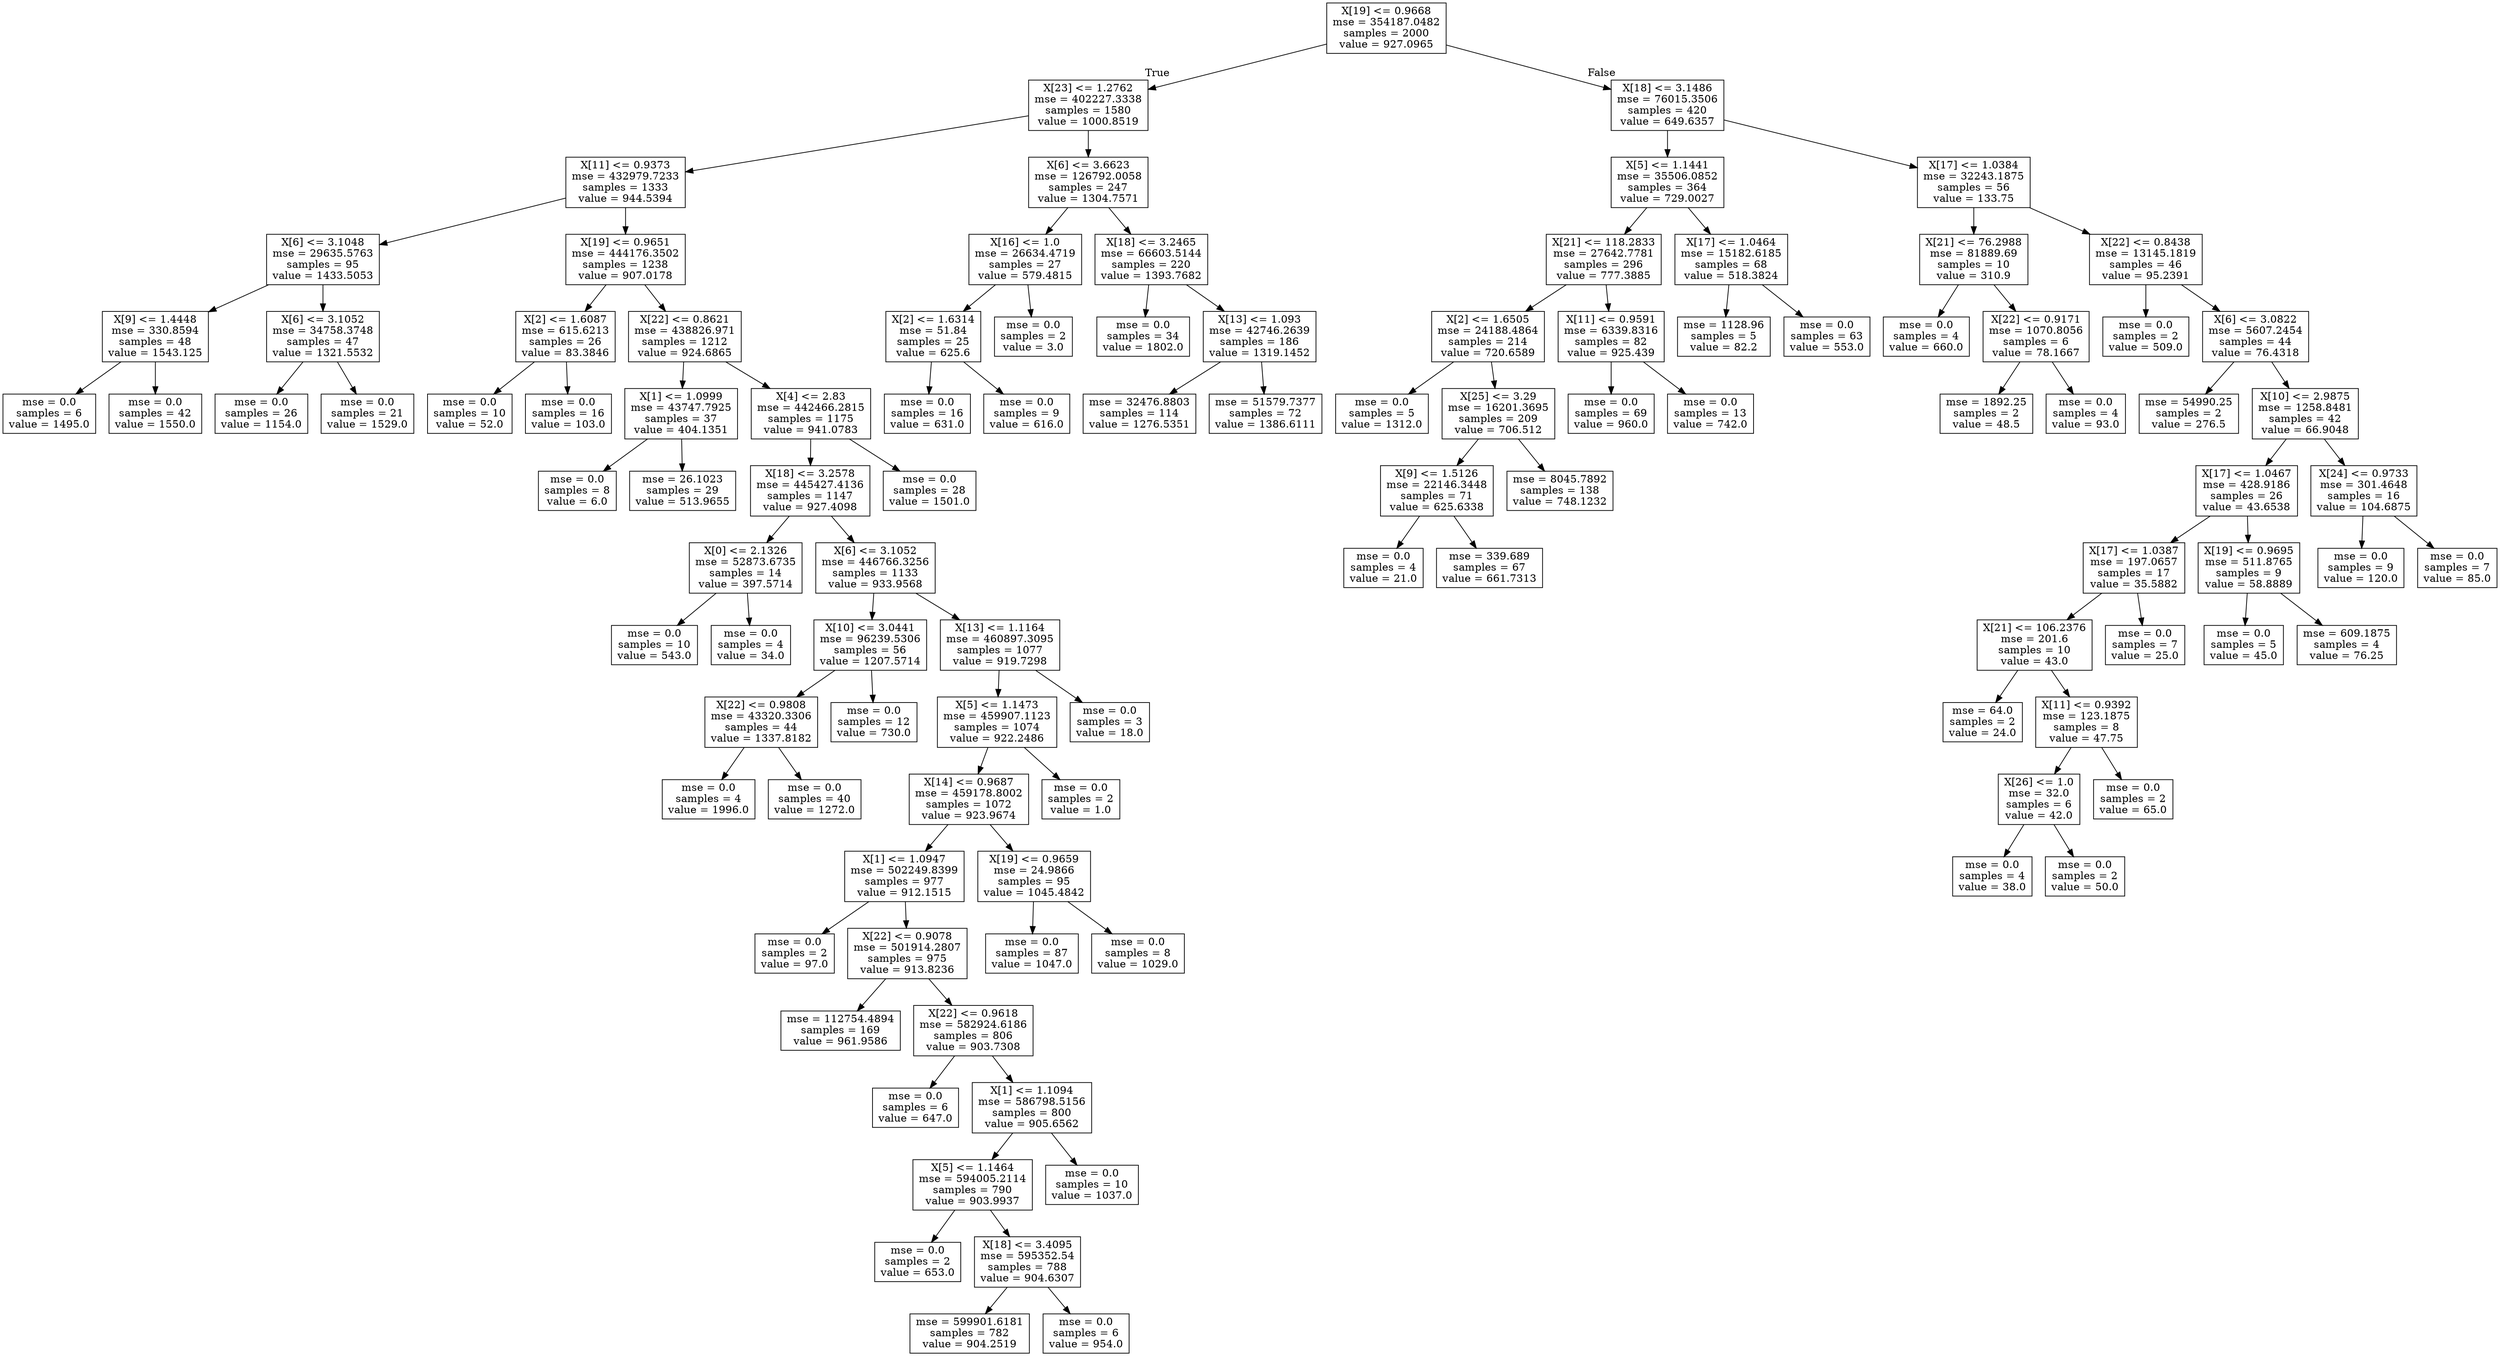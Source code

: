 digraph Tree {
node [shape=box] ;
0 [label="X[19] <= 0.9668\nmse = 354187.0482\nsamples = 2000\nvalue = 927.0965"] ;
1 [label="X[23] <= 1.2762\nmse = 402227.3338\nsamples = 1580\nvalue = 1000.8519"] ;
0 -> 1 [labeldistance=2.5, labelangle=45, headlabel="True"] ;
2 [label="X[11] <= 0.9373\nmse = 432979.7233\nsamples = 1333\nvalue = 944.5394"] ;
1 -> 2 ;
3 [label="X[6] <= 3.1048\nmse = 29635.5763\nsamples = 95\nvalue = 1433.5053"] ;
2 -> 3 ;
4 [label="X[9] <= 1.4448\nmse = 330.8594\nsamples = 48\nvalue = 1543.125"] ;
3 -> 4 ;
5 [label="mse = 0.0\nsamples = 6\nvalue = 1495.0"] ;
4 -> 5 ;
6 [label="mse = 0.0\nsamples = 42\nvalue = 1550.0"] ;
4 -> 6 ;
7 [label="X[6] <= 3.1052\nmse = 34758.3748\nsamples = 47\nvalue = 1321.5532"] ;
3 -> 7 ;
8 [label="mse = 0.0\nsamples = 26\nvalue = 1154.0"] ;
7 -> 8 ;
9 [label="mse = 0.0\nsamples = 21\nvalue = 1529.0"] ;
7 -> 9 ;
10 [label="X[19] <= 0.9651\nmse = 444176.3502\nsamples = 1238\nvalue = 907.0178"] ;
2 -> 10 ;
11 [label="X[2] <= 1.6087\nmse = 615.6213\nsamples = 26\nvalue = 83.3846"] ;
10 -> 11 ;
12 [label="mse = 0.0\nsamples = 10\nvalue = 52.0"] ;
11 -> 12 ;
13 [label="mse = 0.0\nsamples = 16\nvalue = 103.0"] ;
11 -> 13 ;
14 [label="X[22] <= 0.8621\nmse = 438826.971\nsamples = 1212\nvalue = 924.6865"] ;
10 -> 14 ;
15 [label="X[1] <= 1.0999\nmse = 43747.7925\nsamples = 37\nvalue = 404.1351"] ;
14 -> 15 ;
16 [label="mse = 0.0\nsamples = 8\nvalue = 6.0"] ;
15 -> 16 ;
17 [label="mse = 26.1023\nsamples = 29\nvalue = 513.9655"] ;
15 -> 17 ;
18 [label="X[4] <= 2.83\nmse = 442466.2815\nsamples = 1175\nvalue = 941.0783"] ;
14 -> 18 ;
19 [label="X[18] <= 3.2578\nmse = 445427.4136\nsamples = 1147\nvalue = 927.4098"] ;
18 -> 19 ;
20 [label="X[0] <= 2.1326\nmse = 52873.6735\nsamples = 14\nvalue = 397.5714"] ;
19 -> 20 ;
21 [label="mse = 0.0\nsamples = 10\nvalue = 543.0"] ;
20 -> 21 ;
22 [label="mse = 0.0\nsamples = 4\nvalue = 34.0"] ;
20 -> 22 ;
23 [label="X[6] <= 3.1052\nmse = 446766.3256\nsamples = 1133\nvalue = 933.9568"] ;
19 -> 23 ;
24 [label="X[10] <= 3.0441\nmse = 96239.5306\nsamples = 56\nvalue = 1207.5714"] ;
23 -> 24 ;
25 [label="X[22] <= 0.9808\nmse = 43320.3306\nsamples = 44\nvalue = 1337.8182"] ;
24 -> 25 ;
26 [label="mse = 0.0\nsamples = 4\nvalue = 1996.0"] ;
25 -> 26 ;
27 [label="mse = 0.0\nsamples = 40\nvalue = 1272.0"] ;
25 -> 27 ;
28 [label="mse = 0.0\nsamples = 12\nvalue = 730.0"] ;
24 -> 28 ;
29 [label="X[13] <= 1.1164\nmse = 460897.3095\nsamples = 1077\nvalue = 919.7298"] ;
23 -> 29 ;
30 [label="X[5] <= 1.1473\nmse = 459907.1123\nsamples = 1074\nvalue = 922.2486"] ;
29 -> 30 ;
31 [label="X[14] <= 0.9687\nmse = 459178.8002\nsamples = 1072\nvalue = 923.9674"] ;
30 -> 31 ;
32 [label="X[1] <= 1.0947\nmse = 502249.8399\nsamples = 977\nvalue = 912.1515"] ;
31 -> 32 ;
33 [label="mse = 0.0\nsamples = 2\nvalue = 97.0"] ;
32 -> 33 ;
34 [label="X[22] <= 0.9078\nmse = 501914.2807\nsamples = 975\nvalue = 913.8236"] ;
32 -> 34 ;
35 [label="mse = 112754.4894\nsamples = 169\nvalue = 961.9586"] ;
34 -> 35 ;
36 [label="X[22] <= 0.9618\nmse = 582924.6186\nsamples = 806\nvalue = 903.7308"] ;
34 -> 36 ;
37 [label="mse = 0.0\nsamples = 6\nvalue = 647.0"] ;
36 -> 37 ;
38 [label="X[1] <= 1.1094\nmse = 586798.5156\nsamples = 800\nvalue = 905.6562"] ;
36 -> 38 ;
39 [label="X[5] <= 1.1464\nmse = 594005.2114\nsamples = 790\nvalue = 903.9937"] ;
38 -> 39 ;
40 [label="mse = 0.0\nsamples = 2\nvalue = 653.0"] ;
39 -> 40 ;
41 [label="X[18] <= 3.4095\nmse = 595352.54\nsamples = 788\nvalue = 904.6307"] ;
39 -> 41 ;
42 [label="mse = 599901.6181\nsamples = 782\nvalue = 904.2519"] ;
41 -> 42 ;
43 [label="mse = 0.0\nsamples = 6\nvalue = 954.0"] ;
41 -> 43 ;
44 [label="mse = 0.0\nsamples = 10\nvalue = 1037.0"] ;
38 -> 44 ;
45 [label="X[19] <= 0.9659\nmse = 24.9866\nsamples = 95\nvalue = 1045.4842"] ;
31 -> 45 ;
46 [label="mse = 0.0\nsamples = 87\nvalue = 1047.0"] ;
45 -> 46 ;
47 [label="mse = 0.0\nsamples = 8\nvalue = 1029.0"] ;
45 -> 47 ;
48 [label="mse = 0.0\nsamples = 2\nvalue = 1.0"] ;
30 -> 48 ;
49 [label="mse = 0.0\nsamples = 3\nvalue = 18.0"] ;
29 -> 49 ;
50 [label="mse = 0.0\nsamples = 28\nvalue = 1501.0"] ;
18 -> 50 ;
51 [label="X[6] <= 3.6623\nmse = 126792.0058\nsamples = 247\nvalue = 1304.7571"] ;
1 -> 51 ;
52 [label="X[16] <= 1.0\nmse = 26634.4719\nsamples = 27\nvalue = 579.4815"] ;
51 -> 52 ;
53 [label="X[2] <= 1.6314\nmse = 51.84\nsamples = 25\nvalue = 625.6"] ;
52 -> 53 ;
54 [label="mse = 0.0\nsamples = 16\nvalue = 631.0"] ;
53 -> 54 ;
55 [label="mse = 0.0\nsamples = 9\nvalue = 616.0"] ;
53 -> 55 ;
56 [label="mse = 0.0\nsamples = 2\nvalue = 3.0"] ;
52 -> 56 ;
57 [label="X[18] <= 3.2465\nmse = 66603.5144\nsamples = 220\nvalue = 1393.7682"] ;
51 -> 57 ;
58 [label="mse = 0.0\nsamples = 34\nvalue = 1802.0"] ;
57 -> 58 ;
59 [label="X[13] <= 1.093\nmse = 42746.2639\nsamples = 186\nvalue = 1319.1452"] ;
57 -> 59 ;
60 [label="mse = 32476.8803\nsamples = 114\nvalue = 1276.5351"] ;
59 -> 60 ;
61 [label="mse = 51579.7377\nsamples = 72\nvalue = 1386.6111"] ;
59 -> 61 ;
62 [label="X[18] <= 3.1486\nmse = 76015.3506\nsamples = 420\nvalue = 649.6357"] ;
0 -> 62 [labeldistance=2.5, labelangle=-45, headlabel="False"] ;
63 [label="X[5] <= 1.1441\nmse = 35506.0852\nsamples = 364\nvalue = 729.0027"] ;
62 -> 63 ;
64 [label="X[21] <= 118.2833\nmse = 27642.7781\nsamples = 296\nvalue = 777.3885"] ;
63 -> 64 ;
65 [label="X[2] <= 1.6505\nmse = 24188.4864\nsamples = 214\nvalue = 720.6589"] ;
64 -> 65 ;
66 [label="mse = 0.0\nsamples = 5\nvalue = 1312.0"] ;
65 -> 66 ;
67 [label="X[25] <= 3.29\nmse = 16201.3695\nsamples = 209\nvalue = 706.512"] ;
65 -> 67 ;
68 [label="X[9] <= 1.5126\nmse = 22146.3448\nsamples = 71\nvalue = 625.6338"] ;
67 -> 68 ;
69 [label="mse = 0.0\nsamples = 4\nvalue = 21.0"] ;
68 -> 69 ;
70 [label="mse = 339.689\nsamples = 67\nvalue = 661.7313"] ;
68 -> 70 ;
71 [label="mse = 8045.7892\nsamples = 138\nvalue = 748.1232"] ;
67 -> 71 ;
72 [label="X[11] <= 0.9591\nmse = 6339.8316\nsamples = 82\nvalue = 925.439"] ;
64 -> 72 ;
73 [label="mse = 0.0\nsamples = 69\nvalue = 960.0"] ;
72 -> 73 ;
74 [label="mse = 0.0\nsamples = 13\nvalue = 742.0"] ;
72 -> 74 ;
75 [label="X[17] <= 1.0464\nmse = 15182.6185\nsamples = 68\nvalue = 518.3824"] ;
63 -> 75 ;
76 [label="mse = 1128.96\nsamples = 5\nvalue = 82.2"] ;
75 -> 76 ;
77 [label="mse = 0.0\nsamples = 63\nvalue = 553.0"] ;
75 -> 77 ;
78 [label="X[17] <= 1.0384\nmse = 32243.1875\nsamples = 56\nvalue = 133.75"] ;
62 -> 78 ;
79 [label="X[21] <= 76.2988\nmse = 81889.69\nsamples = 10\nvalue = 310.9"] ;
78 -> 79 ;
80 [label="mse = 0.0\nsamples = 4\nvalue = 660.0"] ;
79 -> 80 ;
81 [label="X[22] <= 0.9171\nmse = 1070.8056\nsamples = 6\nvalue = 78.1667"] ;
79 -> 81 ;
82 [label="mse = 1892.25\nsamples = 2\nvalue = 48.5"] ;
81 -> 82 ;
83 [label="mse = 0.0\nsamples = 4\nvalue = 93.0"] ;
81 -> 83 ;
84 [label="X[22] <= 0.8438\nmse = 13145.1819\nsamples = 46\nvalue = 95.2391"] ;
78 -> 84 ;
85 [label="mse = 0.0\nsamples = 2\nvalue = 509.0"] ;
84 -> 85 ;
86 [label="X[6] <= 3.0822\nmse = 5607.2454\nsamples = 44\nvalue = 76.4318"] ;
84 -> 86 ;
87 [label="mse = 54990.25\nsamples = 2\nvalue = 276.5"] ;
86 -> 87 ;
88 [label="X[10] <= 2.9875\nmse = 1258.8481\nsamples = 42\nvalue = 66.9048"] ;
86 -> 88 ;
89 [label="X[17] <= 1.0467\nmse = 428.9186\nsamples = 26\nvalue = 43.6538"] ;
88 -> 89 ;
90 [label="X[17] <= 1.0387\nmse = 197.0657\nsamples = 17\nvalue = 35.5882"] ;
89 -> 90 ;
91 [label="X[21] <= 106.2376\nmse = 201.6\nsamples = 10\nvalue = 43.0"] ;
90 -> 91 ;
92 [label="mse = 64.0\nsamples = 2\nvalue = 24.0"] ;
91 -> 92 ;
93 [label="X[11] <= 0.9392\nmse = 123.1875\nsamples = 8\nvalue = 47.75"] ;
91 -> 93 ;
94 [label="X[26] <= 1.0\nmse = 32.0\nsamples = 6\nvalue = 42.0"] ;
93 -> 94 ;
95 [label="mse = 0.0\nsamples = 4\nvalue = 38.0"] ;
94 -> 95 ;
96 [label="mse = 0.0\nsamples = 2\nvalue = 50.0"] ;
94 -> 96 ;
97 [label="mse = 0.0\nsamples = 2\nvalue = 65.0"] ;
93 -> 97 ;
98 [label="mse = 0.0\nsamples = 7\nvalue = 25.0"] ;
90 -> 98 ;
99 [label="X[19] <= 0.9695\nmse = 511.8765\nsamples = 9\nvalue = 58.8889"] ;
89 -> 99 ;
100 [label="mse = 0.0\nsamples = 5\nvalue = 45.0"] ;
99 -> 100 ;
101 [label="mse = 609.1875\nsamples = 4\nvalue = 76.25"] ;
99 -> 101 ;
102 [label="X[24] <= 0.9733\nmse = 301.4648\nsamples = 16\nvalue = 104.6875"] ;
88 -> 102 ;
103 [label="mse = 0.0\nsamples = 9\nvalue = 120.0"] ;
102 -> 103 ;
104 [label="mse = 0.0\nsamples = 7\nvalue = 85.0"] ;
102 -> 104 ;
}